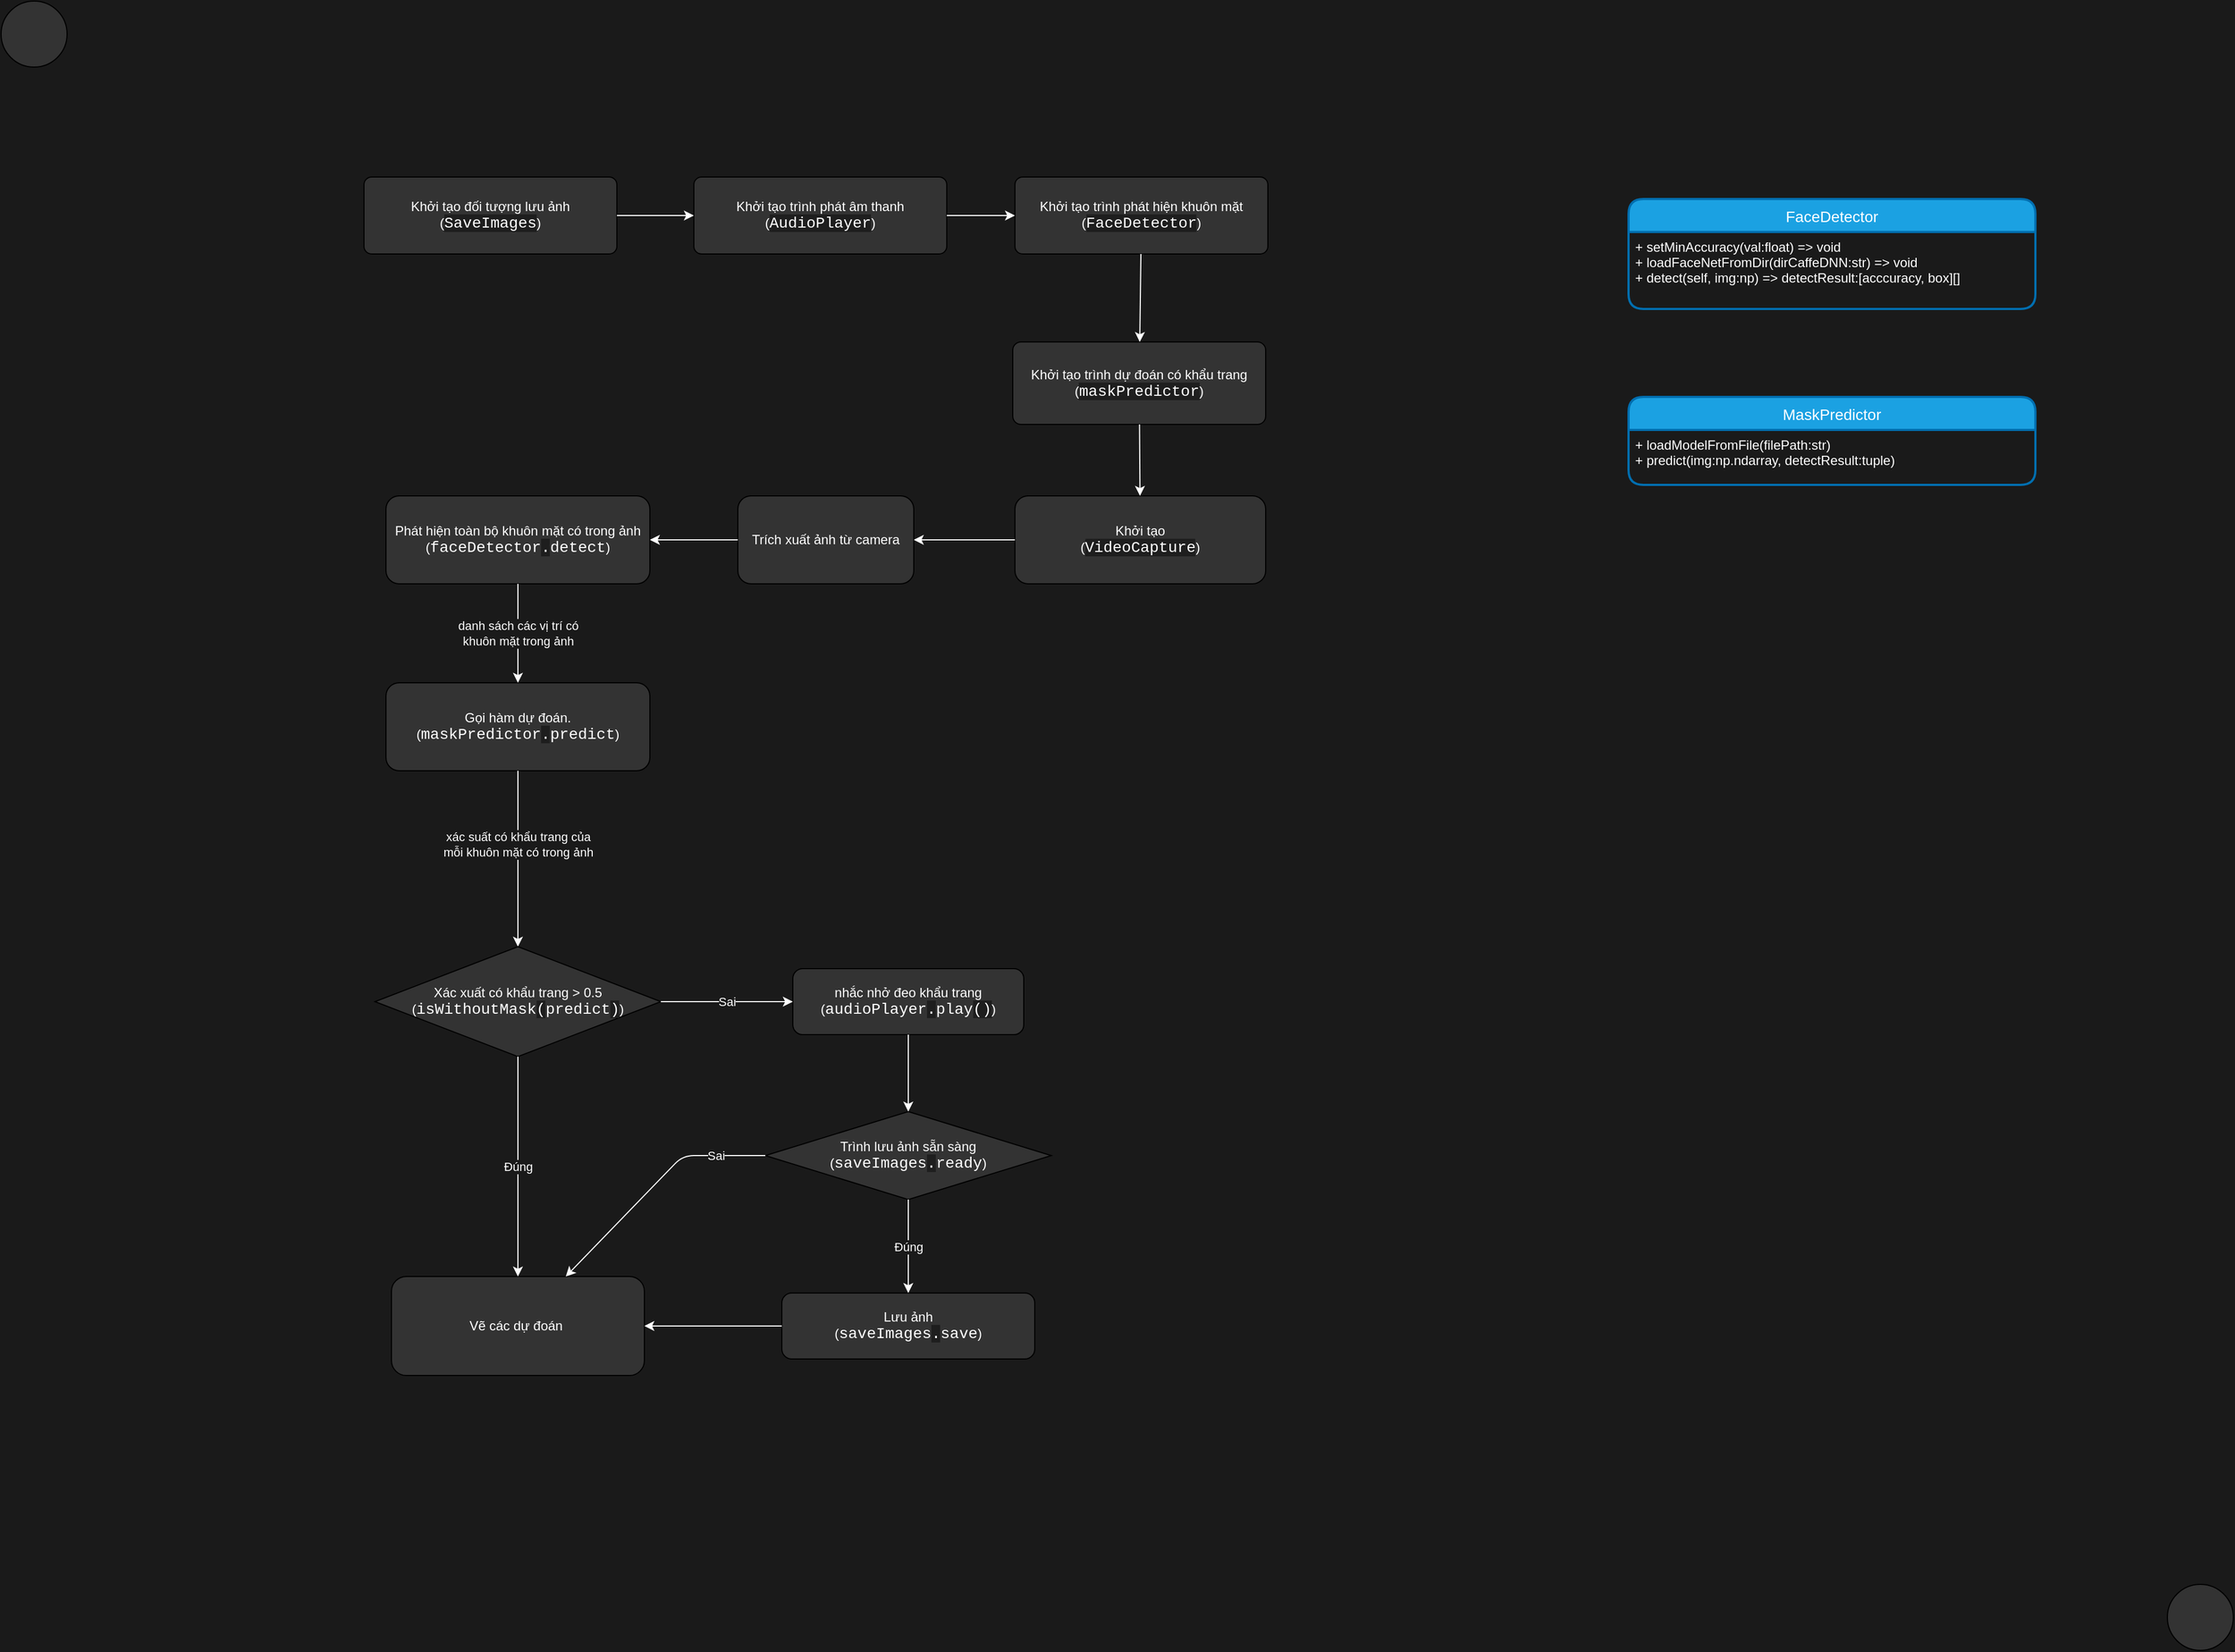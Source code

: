 <mxfile>
    <diagram id="4Z23DklqA2f3uH5m0aEv" name="Page-1">
        <mxGraphModel dx="3913" dy="2430" grid="1" gridSize="10" guides="1" tooltips="1" connect="1" arrows="1" fold="1" page="0" pageScale="1" pageWidth="1654" pageHeight="1169" background="#1A1A1A" math="0" shadow="0">
            <root>
                <mxCell id="0"/>
                <mxCell id="1" parent="0"/>
                <mxCell id="2" value="Khởi tạo đối tượng lưu ảnh (&lt;span style=&quot;background-color: rgb(30, 30, 30); font-family: consolas, &amp;quot;courier new&amp;quot;, monospace; font-size: 14px;&quot;&gt;SaveImages&lt;/span&gt;&lt;span&gt;)&lt;/span&gt;" style="rounded=1;arcSize=10;whiteSpace=wrap;html=1;align=center;fontColor=#FFFFFF;fillColor=#333333;" parent="1" vertex="1">
                    <mxGeometry x="120" y="60" width="230" height="70" as="geometry"/>
                </mxCell>
                <mxCell id="3" value="Khởi tạo trình phát âm thanh (&lt;span style=&quot;background-color: rgb(30, 30, 30); font-family: consolas, &amp;quot;courier new&amp;quot;, monospace; font-size: 14px;&quot;&gt;AudioPlayer&lt;/span&gt;&lt;span&gt;)&lt;/span&gt;" style="rounded=1;arcSize=10;whiteSpace=wrap;html=1;align=center;fontColor=#FFFFFF;fillColor=#333333;" parent="1" vertex="1">
                    <mxGeometry x="420" y="60" width="230" height="70" as="geometry"/>
                </mxCell>
                <mxCell id="4" value="Khởi tạo trình phát hiện khuôn mặt (&lt;span style=&quot;background-color: rgb(30, 30, 30); font-family: consolas, &amp;quot;courier new&amp;quot;, monospace; font-size: 14px;&quot;&gt;FaceDetector&lt;/span&gt;&lt;span&gt;)&lt;/span&gt;" style="rounded=1;arcSize=10;whiteSpace=wrap;html=1;align=center;fontColor=#FFFFFF;fillColor=#333333;" parent="1" vertex="1">
                    <mxGeometry x="712" y="60" width="230" height="70" as="geometry"/>
                </mxCell>
                <mxCell id="5" value="Khởi tạo trình dự đoán có khẩu trang (&lt;span style=&quot;background-color: rgb(30, 30, 30); font-family: consolas, &amp;quot;courier new&amp;quot;, monospace; font-size: 14px;&quot;&gt;maskPredictor&lt;/span&gt;&lt;span&gt;)&lt;/span&gt;" style="rounded=1;arcSize=10;whiteSpace=wrap;html=1;align=center;fontColor=#FFFFFF;fillColor=#333333;" parent="1" vertex="1">
                    <mxGeometry x="710" y="210" width="230" height="75" as="geometry"/>
                </mxCell>
                <mxCell id="6" value="" style="endArrow=classic;html=1;fontColor=#FFFFFF;strokeColor=#FFFFFF;" parent="1" source="2" target="3" edge="1">
                    <mxGeometry width="50" height="50" relative="1" as="geometry">
                        <mxPoint x="510" y="340" as="sourcePoint"/>
                        <mxPoint x="560" y="290" as="targetPoint"/>
                    </mxGeometry>
                </mxCell>
                <mxCell id="7" value="" style="endArrow=classic;html=1;fontColor=#FFFFFF;strokeColor=#FFFFFF;" parent="1" source="3" target="4" edge="1">
                    <mxGeometry width="50" height="50" relative="1" as="geometry">
                        <mxPoint x="510" y="260" as="sourcePoint"/>
                        <mxPoint x="560" y="210" as="targetPoint"/>
                    </mxGeometry>
                </mxCell>
                <mxCell id="8" value="" style="endArrow=classic;html=1;fontColor=#FFFFFF;strokeColor=#FFFFFF;" parent="1" source="4" target="5" edge="1">
                    <mxGeometry width="50" height="50" relative="1" as="geometry">
                        <mxPoint x="510" y="430" as="sourcePoint"/>
                        <mxPoint x="560" y="380" as="targetPoint"/>
                    </mxGeometry>
                </mxCell>
                <mxCell id="9" value="Khởi tạo&lt;br&gt;(&lt;span style=&quot;background-color: rgb(30, 30, 30); font-family: consolas, &amp;quot;courier new&amp;quot;, monospace; font-size: 14px;&quot;&gt;VideoCapture&lt;/span&gt;&lt;span&gt;)&lt;/span&gt;" style="rounded=1;whiteSpace=wrap;html=1;fontColor=#FFFFFF;fillColor=#333333;" parent="1" vertex="1">
                    <mxGeometry x="712" y="350" width="228" height="80" as="geometry"/>
                </mxCell>
                <mxCell id="10" value="" style="endArrow=classic;html=1;fontColor=#FFFFFF;strokeColor=#FFFFFF;" parent="1" source="5" target="9" edge="1">
                    <mxGeometry width="50" height="50" relative="1" as="geometry">
                        <mxPoint x="510" y="340" as="sourcePoint"/>
                        <mxPoint x="560" y="290" as="targetPoint"/>
                    </mxGeometry>
                </mxCell>
                <mxCell id="11" value="Trích xuất ảnh từ camera" style="rounded=1;whiteSpace=wrap;html=1;fontColor=#FFFFFF;fillColor=#333333;" parent="1" vertex="1">
                    <mxGeometry x="460" y="350" width="160" height="80" as="geometry"/>
                </mxCell>
                <mxCell id="12" value="" style="endArrow=classic;html=1;fontColor=#FFFFFF;strokeColor=#FFFFFF;" parent="1" source="9" target="11" edge="1">
                    <mxGeometry width="50" height="50" relative="1" as="geometry">
                        <mxPoint x="820" y="330" as="sourcePoint"/>
                        <mxPoint x="870" y="280" as="targetPoint"/>
                    </mxGeometry>
                </mxCell>
                <mxCell id="13" value="Phát hiện toàn bộ khuôn mặt có trong ảnh&lt;br&gt;(&lt;span style=&quot;font-family: consolas, &amp;quot;courier new&amp;quot;, monospace; font-size: 14px;&quot;&gt;faceDetector&lt;/span&gt;&lt;span style=&quot;background-color: rgb(30, 30, 30); font-family: consolas, &amp;quot;courier new&amp;quot;, monospace; font-size: 14px;&quot;&gt;.&lt;/span&gt;&lt;span style=&quot;font-family: consolas, &amp;quot;courier new&amp;quot;, monospace; font-size: 14px;&quot;&gt;detect&lt;/span&gt;&lt;span&gt;)&lt;/span&gt;" style="rounded=1;whiteSpace=wrap;html=1;fontColor=#FFFFFF;fillColor=#333333;" parent="1" vertex="1">
                    <mxGeometry x="140" y="350" width="240" height="80" as="geometry"/>
                </mxCell>
                <mxCell id="14" value="" style="endArrow=classic;html=1;fontColor=#FFFFFF;strokeColor=#FFFFFF;" parent="1" source="11" target="13" edge="1">
                    <mxGeometry width="50" height="50" relative="1" as="geometry">
                        <mxPoint x="490" y="320" as="sourcePoint"/>
                        <mxPoint x="540" y="270" as="targetPoint"/>
                    </mxGeometry>
                </mxCell>
                <mxCell id="15" value="Gọi hàm dự đoán.&lt;br&gt;(&lt;span style=&quot;font-family: consolas, &amp;quot;courier new&amp;quot;, monospace; font-size: 14px;&quot;&gt;maskPredictor&lt;/span&gt;&lt;span style=&quot;background-color: rgb(30, 30, 30); font-family: consolas, &amp;quot;courier new&amp;quot;, monospace; font-size: 14px;&quot;&gt;.&lt;/span&gt;&lt;span style=&quot;font-family: consolas, &amp;quot;courier new&amp;quot;, monospace; font-size: 14px;&quot;&gt;predict&lt;/span&gt;&lt;span&gt;)&lt;/span&gt;" style="rounded=1;whiteSpace=wrap;html=1;fontColor=#FFFFFF;fillColor=#333333;" parent="1" vertex="1">
                    <mxGeometry x="140" y="520" width="240" height="80" as="geometry"/>
                </mxCell>
                <mxCell id="17" value="Vẽ các dự đoán&amp;nbsp;" style="rounded=1;whiteSpace=wrap;html=1;fontColor=#FFFFFF;fillColor=#333333;" parent="1" vertex="1">
                    <mxGeometry x="145" y="1060" width="230" height="90" as="geometry"/>
                </mxCell>
                <mxCell id="18" value="" style="endArrow=classic;html=1;fontColor=#FFFFFF;strokeColor=#FFFFFF;" parent="1" source="13" target="15" edge="1">
                    <mxGeometry relative="1" as="geometry">
                        <mxPoint x="470" y="620" as="sourcePoint"/>
                        <mxPoint x="570" y="620" as="targetPoint"/>
                    </mxGeometry>
                </mxCell>
                <mxCell id="19" value="danh sách các vị trí có&lt;br&gt;khuôn mặt trong ảnh" style="edgeLabel;resizable=0;html=1;align=center;verticalAlign=middle;fontColor=#FFFFFF;labelBackgroundColor=#1A1A1A;" parent="18" connectable="0" vertex="1">
                    <mxGeometry relative="1" as="geometry"/>
                </mxCell>
                <mxCell id="20" value="" style="endArrow=classic;html=1;fontColor=#FFFFFF;strokeColor=#FFFFFF;" parent="1" source="15" target="22" edge="1">
                    <mxGeometry width="50" height="50" relative="1" as="geometry">
                        <mxPoint x="490" y="640" as="sourcePoint"/>
                        <mxPoint x="540" y="590" as="targetPoint"/>
                    </mxGeometry>
                </mxCell>
                <mxCell id="21" value="xác suất có khẩu trang của&lt;br&gt;mỗi khuôn mặt có trong ảnh" style="edgeLabel;html=1;align=center;verticalAlign=middle;resizable=0;points=[];fontColor=#FFFFFF;labelBackgroundColor=#1A1A1A;" parent="20" vertex="1" connectable="0">
                    <mxGeometry x="-0.325" y="-2" relative="1" as="geometry">
                        <mxPoint x="2" y="13" as="offset"/>
                    </mxGeometry>
                </mxCell>
                <mxCell id="22" value="Xác xuất có khẩu trang &amp;gt; 0.5&lt;br&gt;(&lt;span style=&quot;font-family: consolas, &amp;quot;courier new&amp;quot;, monospace; font-size: 14px;&quot;&gt;isWithoutMask&lt;/span&gt;&lt;span style=&quot;background-color: rgb(30, 30, 30); font-family: consolas, &amp;quot;courier new&amp;quot;, monospace; font-size: 14px;&quot;&gt;(&lt;/span&gt;&lt;span style=&quot;font-family: consolas, &amp;quot;courier new&amp;quot;, monospace; font-size: 14px;&quot;&gt;predict&lt;/span&gt;&lt;span style=&quot;background-color: rgb(30, 30, 30); font-family: consolas, &amp;quot;courier new&amp;quot;, monospace; font-size: 14px;&quot;&gt;)&lt;/span&gt;&lt;span&gt;)&lt;/span&gt;" style="rhombus;whiteSpace=wrap;html=1;fontColor=#FFFFFF;fillColor=#333333;" parent="1" vertex="1">
                    <mxGeometry x="130" y="760" width="260" height="100" as="geometry"/>
                </mxCell>
                <mxCell id="24" value="" style="endArrow=classic;html=1;fontColor=#FFFFFF;strokeColor=#FFFFFF;" parent="1" source="22" target="17" edge="1">
                    <mxGeometry relative="1" as="geometry">
                        <mxPoint x="470" y="840" as="sourcePoint"/>
                        <mxPoint x="570" y="840" as="targetPoint"/>
                    </mxGeometry>
                </mxCell>
                <mxCell id="25" value="Đúng" style="edgeLabel;resizable=0;html=1;align=center;verticalAlign=middle;fontColor=#FFFFFF;labelBackgroundColor=#1A1A1A;" parent="24" connectable="0" vertex="1">
                    <mxGeometry relative="1" as="geometry"/>
                </mxCell>
                <mxCell id="27" value="nhắc nhở đeo khẩu trang&lt;br&gt;(&lt;span style=&quot;font-family: consolas, &amp;quot;courier new&amp;quot;, monospace; font-size: 14px;&quot;&gt;audioPlayer&lt;/span&gt;&lt;span style=&quot;background-color: rgb(30, 30, 30); font-family: consolas, &amp;quot;courier new&amp;quot;, monospace; font-size: 14px;&quot;&gt;.&lt;/span&gt;&lt;span style=&quot;font-family: consolas, &amp;quot;courier new&amp;quot;, monospace; font-size: 14px;&quot;&gt;play&lt;/span&gt;&lt;span style=&quot;background-color: rgb(30, 30, 30); font-family: consolas, &amp;quot;courier new&amp;quot;, monospace; font-size: 14px;&quot;&gt;()&lt;/span&gt;&lt;span&gt;)&lt;/span&gt;" style="rounded=1;whiteSpace=wrap;html=1;fontColor=#FFFFFF;fillColor=#333333;" parent="1" vertex="1">
                    <mxGeometry x="510" y="780" width="210" height="60" as="geometry"/>
                </mxCell>
                <mxCell id="28" value="Trình lưu ảnh sẵn sàng&lt;br&gt;(&lt;span style=&quot;font-family: consolas, &amp;quot;courier new&amp;quot;, monospace; font-size: 14px;&quot;&gt;saveImages&lt;/span&gt;&lt;span style=&quot;background-color: rgb(30, 30, 30); font-family: consolas, &amp;quot;courier new&amp;quot;, monospace; font-size: 14px;&quot;&gt;.&lt;/span&gt;&lt;span style=&quot;font-family: consolas, &amp;quot;courier new&amp;quot;, monospace; font-size: 14px;&quot;&gt;ready&lt;/span&gt;&lt;span&gt;)&lt;/span&gt;" style="rhombus;whiteSpace=wrap;html=1;fontColor=#FFFFFF;fillColor=#333333;" parent="1" vertex="1">
                    <mxGeometry x="485" y="910" width="260" height="80" as="geometry"/>
                </mxCell>
                <mxCell id="30" value="" style="endArrow=classic;html=1;fontColor=#FFFFFF;strokeColor=#FFFFFF;" parent="1" source="22" target="27" edge="1">
                    <mxGeometry relative="1" as="geometry">
                        <mxPoint x="480" y="870" as="sourcePoint"/>
                        <mxPoint x="580" y="870" as="targetPoint"/>
                    </mxGeometry>
                </mxCell>
                <mxCell id="31" value="Sai" style="edgeLabel;resizable=0;html=1;align=center;verticalAlign=middle;fontColor=#FFFFFF;labelBackgroundColor=#1A1A1A;" parent="30" connectable="0" vertex="1">
                    <mxGeometry relative="1" as="geometry"/>
                </mxCell>
                <mxCell id="32" value="Lưu ảnh&lt;br&gt;(&lt;span style=&quot;font-family: consolas, &amp;quot;courier new&amp;quot;, monospace; font-size: 14px;&quot;&gt;saveImages&lt;/span&gt;&lt;span style=&quot;background-color: rgb(30, 30, 30); font-family: consolas, &amp;quot;courier new&amp;quot;, monospace; font-size: 14px;&quot;&gt;.&lt;/span&gt;&lt;span style=&quot;font-family: consolas, &amp;quot;courier new&amp;quot;, monospace; font-size: 14px;&quot;&gt;save&lt;/span&gt;&lt;span&gt;)&lt;/span&gt;" style="rounded=1;whiteSpace=wrap;html=1;fontColor=#FFFFFF;fillColor=#333333;" parent="1" vertex="1">
                    <mxGeometry x="500" y="1075" width="230" height="60" as="geometry"/>
                </mxCell>
                <mxCell id="35" value="" style="endArrow=classic;html=1;fontColor=#FFFFFF;strokeColor=#FFFFFF;" parent="1" source="27" target="28" edge="1">
                    <mxGeometry width="50" height="50" relative="1" as="geometry">
                        <mxPoint x="500" y="970" as="sourcePoint"/>
                        <mxPoint x="550" y="920" as="targetPoint"/>
                    </mxGeometry>
                </mxCell>
                <mxCell id="36" value="" style="endArrow=classic;html=1;fontColor=#FFFFFF;strokeColor=#FFFFFF;" parent="1" source="28" target="32" edge="1">
                    <mxGeometry relative="1" as="geometry">
                        <mxPoint x="470" y="1020" as="sourcePoint"/>
                        <mxPoint x="570" y="1020" as="targetPoint"/>
                    </mxGeometry>
                </mxCell>
                <mxCell id="37" value="Đúng" style="edgeLabel;resizable=0;html=1;align=center;verticalAlign=middle;fontColor=#FFFFFF;labelBackgroundColor=#1A1A1A;" parent="36" connectable="0" vertex="1">
                    <mxGeometry relative="1" as="geometry"/>
                </mxCell>
                <mxCell id="38" value="" style="endArrow=classic;html=1;fontColor=#FFFFFF;strokeColor=#FFFFFF;" parent="1" source="32" target="17" edge="1">
                    <mxGeometry width="50" height="50" relative="1" as="geometry">
                        <mxPoint x="500" y="1040" as="sourcePoint"/>
                        <mxPoint x="550" y="990" as="targetPoint"/>
                    </mxGeometry>
                </mxCell>
                <mxCell id="40" value="" style="endArrow=classic;html=1;fontColor=#FFFFFF;strokeColor=#FFFFFF;" parent="1" source="28" target="17" edge="1">
                    <mxGeometry relative="1" as="geometry">
                        <mxPoint x="480" y="1020" as="sourcePoint"/>
                        <mxPoint x="580" y="1020" as="targetPoint"/>
                        <Array as="points">
                            <mxPoint x="410" y="950"/>
                        </Array>
                    </mxGeometry>
                </mxCell>
                <mxCell id="41" value="Sai" style="edgeLabel;resizable=0;html=1;align=center;verticalAlign=middle;fontColor=#FFFFFF;labelBackgroundColor=#1A1A1A;" parent="40" connectable="0" vertex="1">
                    <mxGeometry relative="1" as="geometry">
                        <mxPoint x="57" y="-28" as="offset"/>
                    </mxGeometry>
                </mxCell>
                <mxCell id="42" value="FaceDetector" style="swimlane;childLayout=stackLayout;horizontal=1;startSize=30;horizontalStack=0;rounded=1;fontSize=14;fontStyle=0;strokeWidth=2;resizeParent=0;resizeLast=1;shadow=0;dashed=0;align=center;fillColor=#1ba1e2;fontColor=#FFFFFF;strokeColor=#006EAF;swimlaneFillColor=#1A1A1A;" parent="1" vertex="1">
                    <mxGeometry x="1270" y="80" width="370" height="100" as="geometry"/>
                </mxCell>
                <mxCell id="43" value="+ setMinAccuracy(val:float) =&gt; void&#10;+ loadFaceNetFromDir(dirCaffeDNN:str) =&gt; void&#10;+ detect(self, img:np) =&gt; detectResult:[acccuracy, box][]" style="align=left;strokeColor=none;fillColor=none;spacingLeft=4;fontSize=12;verticalAlign=top;resizable=0;rotatable=0;part=1;fontColor=#FFFFFF;" parent="42" vertex="1">
                    <mxGeometry y="30" width="370" height="70" as="geometry"/>
                </mxCell>
                <mxCell id="44" value="MaskPredictor" style="swimlane;childLayout=stackLayout;horizontal=1;startSize=30;horizontalStack=0;rounded=1;fontSize=14;fontStyle=0;strokeWidth=2;resizeParent=0;resizeLast=1;shadow=0;dashed=0;align=center;fillColor=#1ba1e2;fontColor=#FFFFFF;strokeColor=#006EAF;swimlaneFillColor=#1A1A1A;" parent="1" vertex="1">
                    <mxGeometry x="1270" y="260" width="370" height="80" as="geometry"/>
                </mxCell>
                <mxCell id="45" value="+ loadModelFromFile(filePath:str)&#10;+ predict(img:np.ndarray, detectResult:tuple)" style="align=left;strokeColor=none;fillColor=none;spacingLeft=4;fontSize=12;verticalAlign=top;resizable=0;rotatable=0;part=1;fontColor=#FFFFFF;" parent="44" vertex="1">
                    <mxGeometry y="30" width="370" height="50" as="geometry"/>
                </mxCell>
                <mxCell id="47" value="" style="ellipse;whiteSpace=wrap;html=1;labelBackgroundColor=#1A1A1A;fontColor=#FFFFFF;fillColor=#333333;" vertex="1" parent="1">
                    <mxGeometry x="-210" y="-100" width="60" height="60" as="geometry"/>
                </mxCell>
                <mxCell id="48" value="" style="ellipse;whiteSpace=wrap;html=1;aspect=fixed;labelBackgroundColor=#1A1A1A;fontColor=#FFFFFF;fillColor=#333333;" vertex="1" parent="1">
                    <mxGeometry x="1760" y="1340" width="60" height="60" as="geometry"/>
                </mxCell>
            </root>
        </mxGraphModel>
    </diagram>
</mxfile>